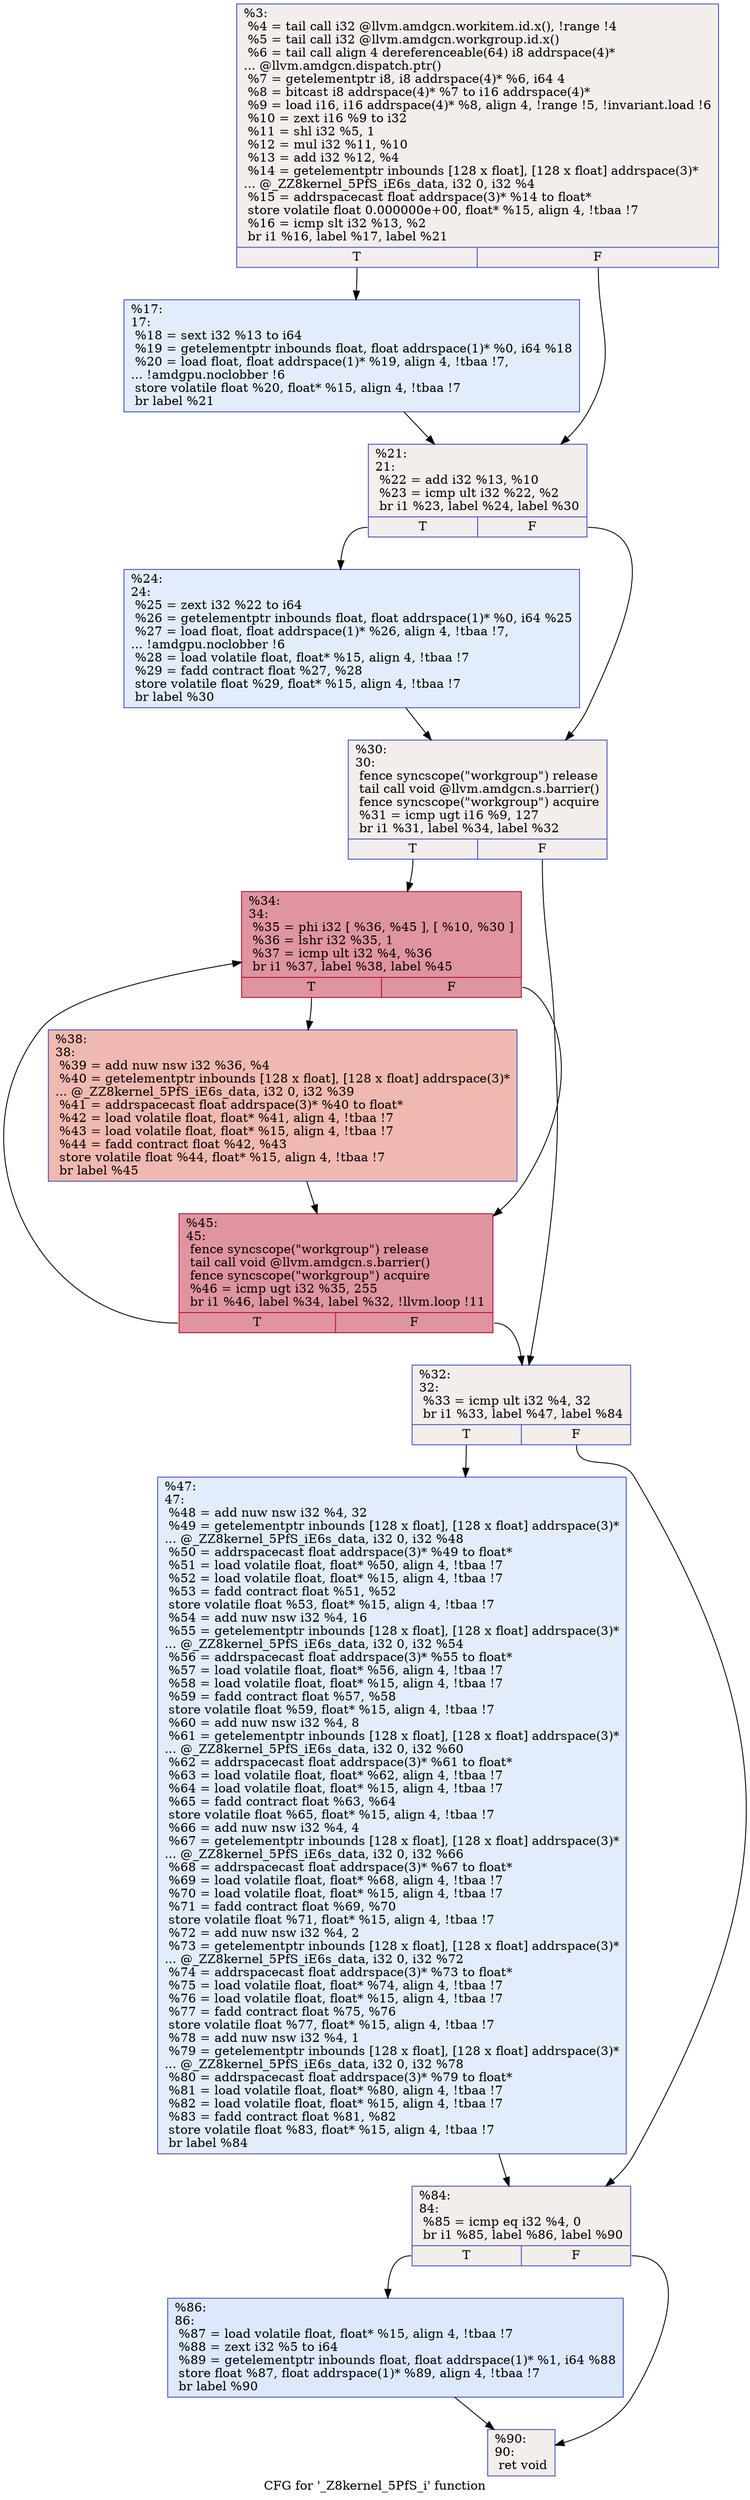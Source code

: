 digraph "CFG for '_Z8kernel_5PfS_i' function" {
	label="CFG for '_Z8kernel_5PfS_i' function";

	Node0x4783020 [shape=record,color="#3d50c3ff", style=filled, fillcolor="#e3d9d370",label="{%3:\l  %4 = tail call i32 @llvm.amdgcn.workitem.id.x(), !range !4\l  %5 = tail call i32 @llvm.amdgcn.workgroup.id.x()\l  %6 = tail call align 4 dereferenceable(64) i8 addrspace(4)*\l... @llvm.amdgcn.dispatch.ptr()\l  %7 = getelementptr i8, i8 addrspace(4)* %6, i64 4\l  %8 = bitcast i8 addrspace(4)* %7 to i16 addrspace(4)*\l  %9 = load i16, i16 addrspace(4)* %8, align 4, !range !5, !invariant.load !6\l  %10 = zext i16 %9 to i32\l  %11 = shl i32 %5, 1\l  %12 = mul i32 %11, %10\l  %13 = add i32 %12, %4\l  %14 = getelementptr inbounds [128 x float], [128 x float] addrspace(3)*\l... @_ZZ8kernel_5PfS_iE6s_data, i32 0, i32 %4\l  %15 = addrspacecast float addrspace(3)* %14 to float*\l  store volatile float 0.000000e+00, float* %15, align 4, !tbaa !7\l  %16 = icmp slt i32 %13, %2\l  br i1 %16, label %17, label %21\l|{<s0>T|<s1>F}}"];
	Node0x4783020:s0 -> Node0x4784930;
	Node0x4783020:s1 -> Node0x4785ea0;
	Node0x4784930 [shape=record,color="#3d50c3ff", style=filled, fillcolor="#bfd3f670",label="{%17:\l17:                                               \l  %18 = sext i32 %13 to i64\l  %19 = getelementptr inbounds float, float addrspace(1)* %0, i64 %18\l  %20 = load float, float addrspace(1)* %19, align 4, !tbaa !7,\l... !amdgpu.noclobber !6\l  store volatile float %20, float* %15, align 4, !tbaa !7\l  br label %21\l}"];
	Node0x4784930 -> Node0x4785ea0;
	Node0x4785ea0 [shape=record,color="#3d50c3ff", style=filled, fillcolor="#e3d9d370",label="{%21:\l21:                                               \l  %22 = add i32 %13, %10\l  %23 = icmp ult i32 %22, %2\l  br i1 %23, label %24, label %30\l|{<s0>T|<s1>F}}"];
	Node0x4785ea0:s0 -> Node0x4786fd0;
	Node0x4785ea0:s1 -> Node0x4787020;
	Node0x4786fd0 [shape=record,color="#3d50c3ff", style=filled, fillcolor="#bfd3f670",label="{%24:\l24:                                               \l  %25 = zext i32 %22 to i64\l  %26 = getelementptr inbounds float, float addrspace(1)* %0, i64 %25\l  %27 = load float, float addrspace(1)* %26, align 4, !tbaa !7,\l... !amdgpu.noclobber !6\l  %28 = load volatile float, float* %15, align 4, !tbaa !7\l  %29 = fadd contract float %27, %28\l  store volatile float %29, float* %15, align 4, !tbaa !7\l  br label %30\l}"];
	Node0x4786fd0 -> Node0x4787020;
	Node0x4787020 [shape=record,color="#3d50c3ff", style=filled, fillcolor="#e3d9d370",label="{%30:\l30:                                               \l  fence syncscope(\"workgroup\") release\l  tail call void @llvm.amdgcn.s.barrier()\l  fence syncscope(\"workgroup\") acquire\l  %31 = icmp ugt i16 %9, 127\l  br i1 %31, label %34, label %32\l|{<s0>T|<s1>F}}"];
	Node0x4787020:s0 -> Node0x4787800;
	Node0x4787020:s1 -> Node0x4787890;
	Node0x4787890 [shape=record,color="#3d50c3ff", style=filled, fillcolor="#e3d9d370",label="{%32:\l32:                                               \l  %33 = icmp ult i32 %4, 32\l  br i1 %33, label %47, label %84\l|{<s0>T|<s1>F}}"];
	Node0x4787890:s0 -> Node0x4785e50;
	Node0x4787890:s1 -> Node0x4787be0;
	Node0x4787800 [shape=record,color="#b70d28ff", style=filled, fillcolor="#b70d2870",label="{%34:\l34:                                               \l  %35 = phi i32 [ %36, %45 ], [ %10, %30 ]\l  %36 = lshr i32 %35, 1\l  %37 = icmp ult i32 %4, %36\l  br i1 %37, label %38, label %45\l|{<s0>T|<s1>F}}"];
	Node0x4787800:s0 -> Node0x4787fb0;
	Node0x4787800:s1 -> Node0x4787d50;
	Node0x4787fb0 [shape=record,color="#3d50c3ff", style=filled, fillcolor="#de614d70",label="{%38:\l38:                                               \l  %39 = add nuw nsw i32 %36, %4\l  %40 = getelementptr inbounds [128 x float], [128 x float] addrspace(3)*\l... @_ZZ8kernel_5PfS_iE6s_data, i32 0, i32 %39\l  %41 = addrspacecast float addrspace(3)* %40 to float*\l  %42 = load volatile float, float* %41, align 4, !tbaa !7\l  %43 = load volatile float, float* %15, align 4, !tbaa !7\l  %44 = fadd contract float %42, %43\l  store volatile float %44, float* %15, align 4, !tbaa !7\l  br label %45\l}"];
	Node0x4787fb0 -> Node0x4787d50;
	Node0x4787d50 [shape=record,color="#b70d28ff", style=filled, fillcolor="#b70d2870",label="{%45:\l45:                                               \l  fence syncscope(\"workgroup\") release\l  tail call void @llvm.amdgcn.s.barrier()\l  fence syncscope(\"workgroup\") acquire\l  %46 = icmp ugt i32 %35, 255\l  br i1 %46, label %34, label %32, !llvm.loop !11\l|{<s0>T|<s1>F}}"];
	Node0x4787d50:s0 -> Node0x4787800;
	Node0x4787d50:s1 -> Node0x4787890;
	Node0x4785e50 [shape=record,color="#3d50c3ff", style=filled, fillcolor="#bfd3f670",label="{%47:\l47:                                               \l  %48 = add nuw nsw i32 %4, 32\l  %49 = getelementptr inbounds [128 x float], [128 x float] addrspace(3)*\l... @_ZZ8kernel_5PfS_iE6s_data, i32 0, i32 %48\l  %50 = addrspacecast float addrspace(3)* %49 to float*\l  %51 = load volatile float, float* %50, align 4, !tbaa !7\l  %52 = load volatile float, float* %15, align 4, !tbaa !7\l  %53 = fadd contract float %51, %52\l  store volatile float %53, float* %15, align 4, !tbaa !7\l  %54 = add nuw nsw i32 %4, 16\l  %55 = getelementptr inbounds [128 x float], [128 x float] addrspace(3)*\l... @_ZZ8kernel_5PfS_iE6s_data, i32 0, i32 %54\l  %56 = addrspacecast float addrspace(3)* %55 to float*\l  %57 = load volatile float, float* %56, align 4, !tbaa !7\l  %58 = load volatile float, float* %15, align 4, !tbaa !7\l  %59 = fadd contract float %57, %58\l  store volatile float %59, float* %15, align 4, !tbaa !7\l  %60 = add nuw nsw i32 %4, 8\l  %61 = getelementptr inbounds [128 x float], [128 x float] addrspace(3)*\l... @_ZZ8kernel_5PfS_iE6s_data, i32 0, i32 %60\l  %62 = addrspacecast float addrspace(3)* %61 to float*\l  %63 = load volatile float, float* %62, align 4, !tbaa !7\l  %64 = load volatile float, float* %15, align 4, !tbaa !7\l  %65 = fadd contract float %63, %64\l  store volatile float %65, float* %15, align 4, !tbaa !7\l  %66 = add nuw nsw i32 %4, 4\l  %67 = getelementptr inbounds [128 x float], [128 x float] addrspace(3)*\l... @_ZZ8kernel_5PfS_iE6s_data, i32 0, i32 %66\l  %68 = addrspacecast float addrspace(3)* %67 to float*\l  %69 = load volatile float, float* %68, align 4, !tbaa !7\l  %70 = load volatile float, float* %15, align 4, !tbaa !7\l  %71 = fadd contract float %69, %70\l  store volatile float %71, float* %15, align 4, !tbaa !7\l  %72 = add nuw nsw i32 %4, 2\l  %73 = getelementptr inbounds [128 x float], [128 x float] addrspace(3)*\l... @_ZZ8kernel_5PfS_iE6s_data, i32 0, i32 %72\l  %74 = addrspacecast float addrspace(3)* %73 to float*\l  %75 = load volatile float, float* %74, align 4, !tbaa !7\l  %76 = load volatile float, float* %15, align 4, !tbaa !7\l  %77 = fadd contract float %75, %76\l  store volatile float %77, float* %15, align 4, !tbaa !7\l  %78 = add nuw nsw i32 %4, 1\l  %79 = getelementptr inbounds [128 x float], [128 x float] addrspace(3)*\l... @_ZZ8kernel_5PfS_iE6s_data, i32 0, i32 %78\l  %80 = addrspacecast float addrspace(3)* %79 to float*\l  %81 = load volatile float, float* %80, align 4, !tbaa !7\l  %82 = load volatile float, float* %15, align 4, !tbaa !7\l  %83 = fadd contract float %81, %82\l  store volatile float %83, float* %15, align 4, !tbaa !7\l  br label %84\l}"];
	Node0x4785e50 -> Node0x4787be0;
	Node0x4787be0 [shape=record,color="#3d50c3ff", style=filled, fillcolor="#e3d9d370",label="{%84:\l84:                                               \l  %85 = icmp eq i32 %4, 0\l  br i1 %85, label %86, label %90\l|{<s0>T|<s1>F}}"];
	Node0x4787be0:s0 -> Node0x478a2d0;
	Node0x4787be0:s1 -> Node0x478a320;
	Node0x478a2d0 [shape=record,color="#3d50c3ff", style=filled, fillcolor="#b2ccfb70",label="{%86:\l86:                                               \l  %87 = load volatile float, float* %15, align 4, !tbaa !7\l  %88 = zext i32 %5 to i64\l  %89 = getelementptr inbounds float, float addrspace(1)* %1, i64 %88\l  store float %87, float addrspace(1)* %89, align 4, !tbaa !7\l  br label %90\l}"];
	Node0x478a2d0 -> Node0x478a320;
	Node0x478a320 [shape=record,color="#3d50c3ff", style=filled, fillcolor="#e3d9d370",label="{%90:\l90:                                               \l  ret void\l}"];
}
